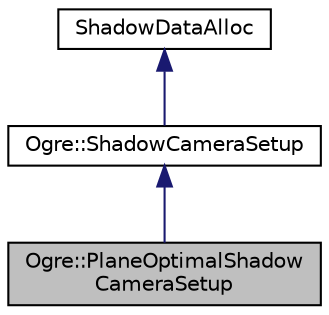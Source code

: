digraph "Ogre::PlaneOptimalShadowCameraSetup"
{
  bgcolor="transparent";
  edge [fontname="Helvetica",fontsize="10",labelfontname="Helvetica",labelfontsize="10"];
  node [fontname="Helvetica",fontsize="10",shape=record];
  Node0 [label="Ogre::PlaneOptimalShadow\lCameraSetup",height=0.2,width=0.4,color="black", fillcolor="grey75", style="filled", fontcolor="black"];
  Node1 -> Node0 [dir="back",color="midnightblue",fontsize="10",style="solid",fontname="Helvetica"];
  Node1 [label="Ogre::ShadowCameraSetup",height=0.2,width=0.4,color="black",URL="$class_ogre_1_1_shadow_camera_setup.html",tooltip="This class allows you to plug in new ways to define the camera setup when rendering and projecting sh..."];
  Node2 -> Node1 [dir="back",color="midnightblue",fontsize="10",style="solid",fontname="Helvetica"];
  Node2 [label="ShadowDataAlloc",height=0.2,width=0.4,color="black",URL="$class_ogre_1_1_allocated_object.html"];
}
